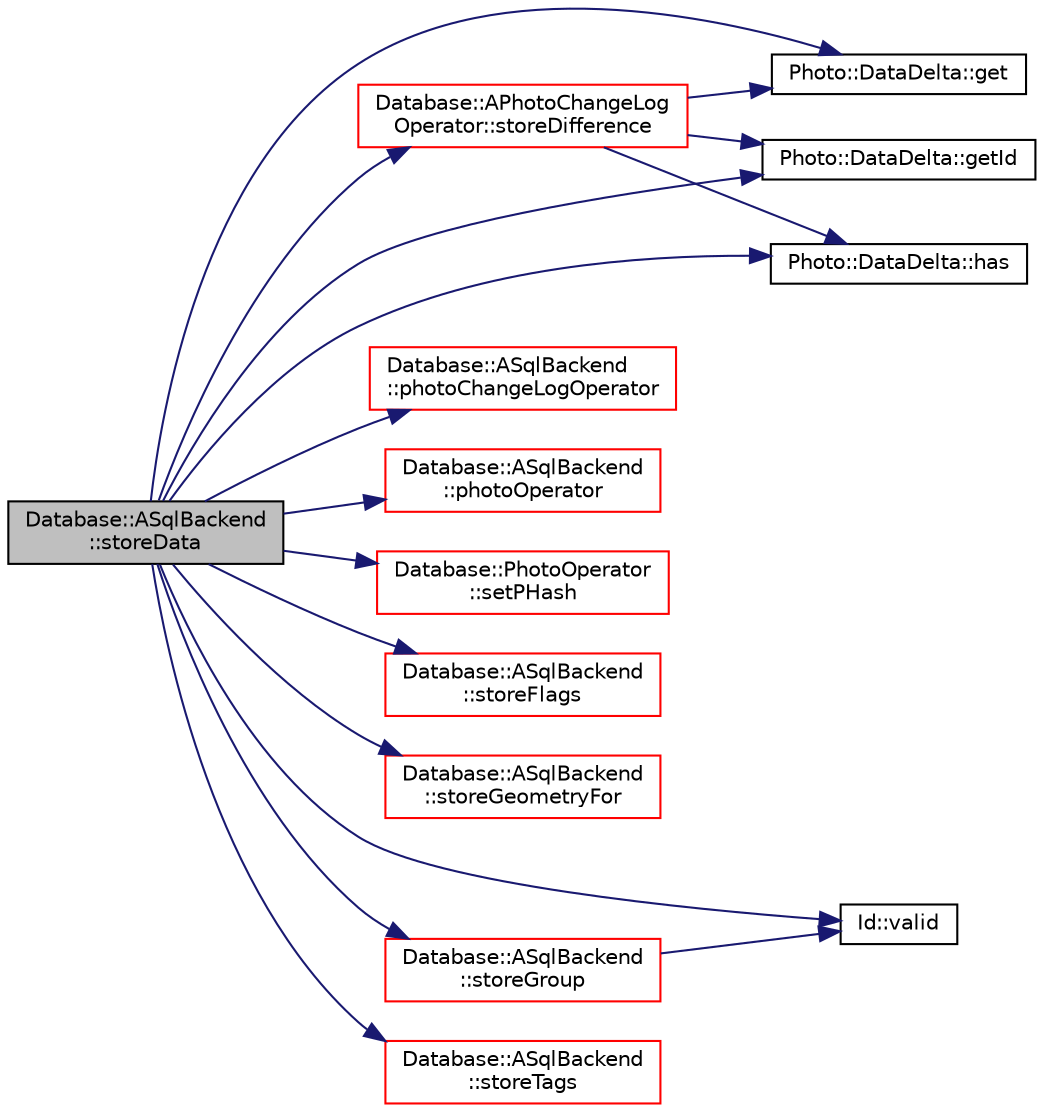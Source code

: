 digraph "Database::ASqlBackend::storeData"
{
 // LATEX_PDF_SIZE
  edge [fontname="Helvetica",fontsize="10",labelfontname="Helvetica",labelfontsize="10"];
  node [fontname="Helvetica",fontsize="10",shape=record];
  rankdir="LR";
  Node1 [label="Database::ASqlBackend\l::storeData",height=0.2,width=0.4,color="black", fillcolor="grey75", style="filled", fontcolor="black",tooltip=" "];
  Node1 -> Node2 [color="midnightblue",fontsize="10",style="solid",fontname="Helvetica"];
  Node2 [label="Photo::DataDelta::get",height=0.2,width=0.4,color="black", fillcolor="white", style="filled",URL="$class_photo_1_1_data_delta.html#a0e66161143f9a45b90df50f28fdb3444",tooltip=" "];
  Node1 -> Node3 [color="midnightblue",fontsize="10",style="solid",fontname="Helvetica"];
  Node3 [label="Photo::DataDelta::getId",height=0.2,width=0.4,color="black", fillcolor="white", style="filled",URL="$class_photo_1_1_data_delta.html#a8dbb1d880f0c0b37a9629fae8d098413",tooltip=" "];
  Node1 -> Node4 [color="midnightblue",fontsize="10",style="solid",fontname="Helvetica"];
  Node4 [label="Photo::DataDelta::has",height=0.2,width=0.4,color="black", fillcolor="white", style="filled",URL="$class_photo_1_1_data_delta.html#a526b9c664ac0f9be3661a67ff2343401",tooltip=" "];
  Node1 -> Node5 [color="midnightblue",fontsize="10",style="solid",fontname="Helvetica"];
  Node5 [label="Database::ASqlBackend\l::photoChangeLogOperator",height=0.2,width=0.4,color="red", fillcolor="white", style="filled",URL="$class_database_1_1_a_sql_backend.html#a3e9501e1fef2f56f42ebc39c17e8aaab",tooltip="get changelog operator"];
  Node1 -> Node7 [color="midnightblue",fontsize="10",style="solid",fontname="Helvetica"];
  Node7 [label="Database::ASqlBackend\l::photoOperator",height=0.2,width=0.4,color="red", fillcolor="white", style="filled",URL="$class_database_1_1_a_sql_backend.html#af282cb886405d379b78d19b3af177d03",tooltip="get photo operator"];
  Node1 -> Node8 [color="midnightblue",fontsize="10",style="solid",fontname="Helvetica"];
  Node8 [label="Database::PhotoOperator\l::setPHash",height=0.2,width=0.4,color="red", fillcolor="white", style="filled",URL="$class_database_1_1_photo_operator.html#adf53bf4b4937460792849dbede9d7dd7",tooltip=" "];
  Node1 -> Node16 [color="midnightblue",fontsize="10",style="solid",fontname="Helvetica"];
  Node16 [label="Database::APhotoChangeLog\lOperator::storeDifference",height=0.2,width=0.4,color="red", fillcolor="white", style="filled",URL="$class_database_1_1_a_photo_change_log_operator.html#a0fa2a42c4a8b586e98163db993d6be0f",tooltip=" "];
  Node16 -> Node2 [color="midnightblue",fontsize="10",style="solid",fontname="Helvetica"];
  Node16 -> Node3 [color="midnightblue",fontsize="10",style="solid",fontname="Helvetica"];
  Node16 -> Node4 [color="midnightblue",fontsize="10",style="solid",fontname="Helvetica"];
  Node1 -> Node20 [color="midnightblue",fontsize="10",style="solid",fontname="Helvetica"];
  Node20 [label="Database::ASqlBackend\l::storeFlags",height=0.2,width=0.4,color="red", fillcolor="white", style="filled",URL="$class_database_1_1_a_sql_backend.html#a0ff78d8d57a9eae0213f2f837ddfc6b8",tooltip="store photo's flags"];
  Node1 -> Node23 [color="midnightblue",fontsize="10",style="solid",fontname="Helvetica"];
  Node23 [label="Database::ASqlBackend\l::storeGeometryFor",height=0.2,width=0.4,color="red", fillcolor="white", style="filled",URL="$class_database_1_1_a_sql_backend.html#a5e2dade3290d318258ea503ee1e409cc",tooltip="store photo's dimensions"];
  Node1 -> Node26 [color="midnightblue",fontsize="10",style="solid",fontname="Helvetica"];
  Node26 [label="Database::ASqlBackend\l::storeGroup",height=0.2,width=0.4,color="red", fillcolor="white", style="filled",URL="$class_database_1_1_a_sql_backend.html#af67dc95e772d82537f4d0912868ba235",tooltip="store photo's group details"];
  Node26 -> Node25 [color="midnightblue",fontsize="10",style="solid",fontname="Helvetica"];
  Node25 [label="Id::valid",height=0.2,width=0.4,color="black", fillcolor="white", style="filled",URL="$class_id.html#aa535d6564e027b5889869dcb10093bed",tooltip=" "];
  Node1 -> Node28 [color="midnightblue",fontsize="10",style="solid",fontname="Helvetica"];
  Node28 [label="Database::ASqlBackend\l::storeTags",height=0.2,width=0.4,color="red", fillcolor="white", style="filled",URL="$class_database_1_1_a_sql_backend.html#a21c7b6005ea9c9e59adc7166f978111b",tooltip="store photo's tags in database"];
  Node1 -> Node25 [color="midnightblue",fontsize="10",style="solid",fontname="Helvetica"];
}
